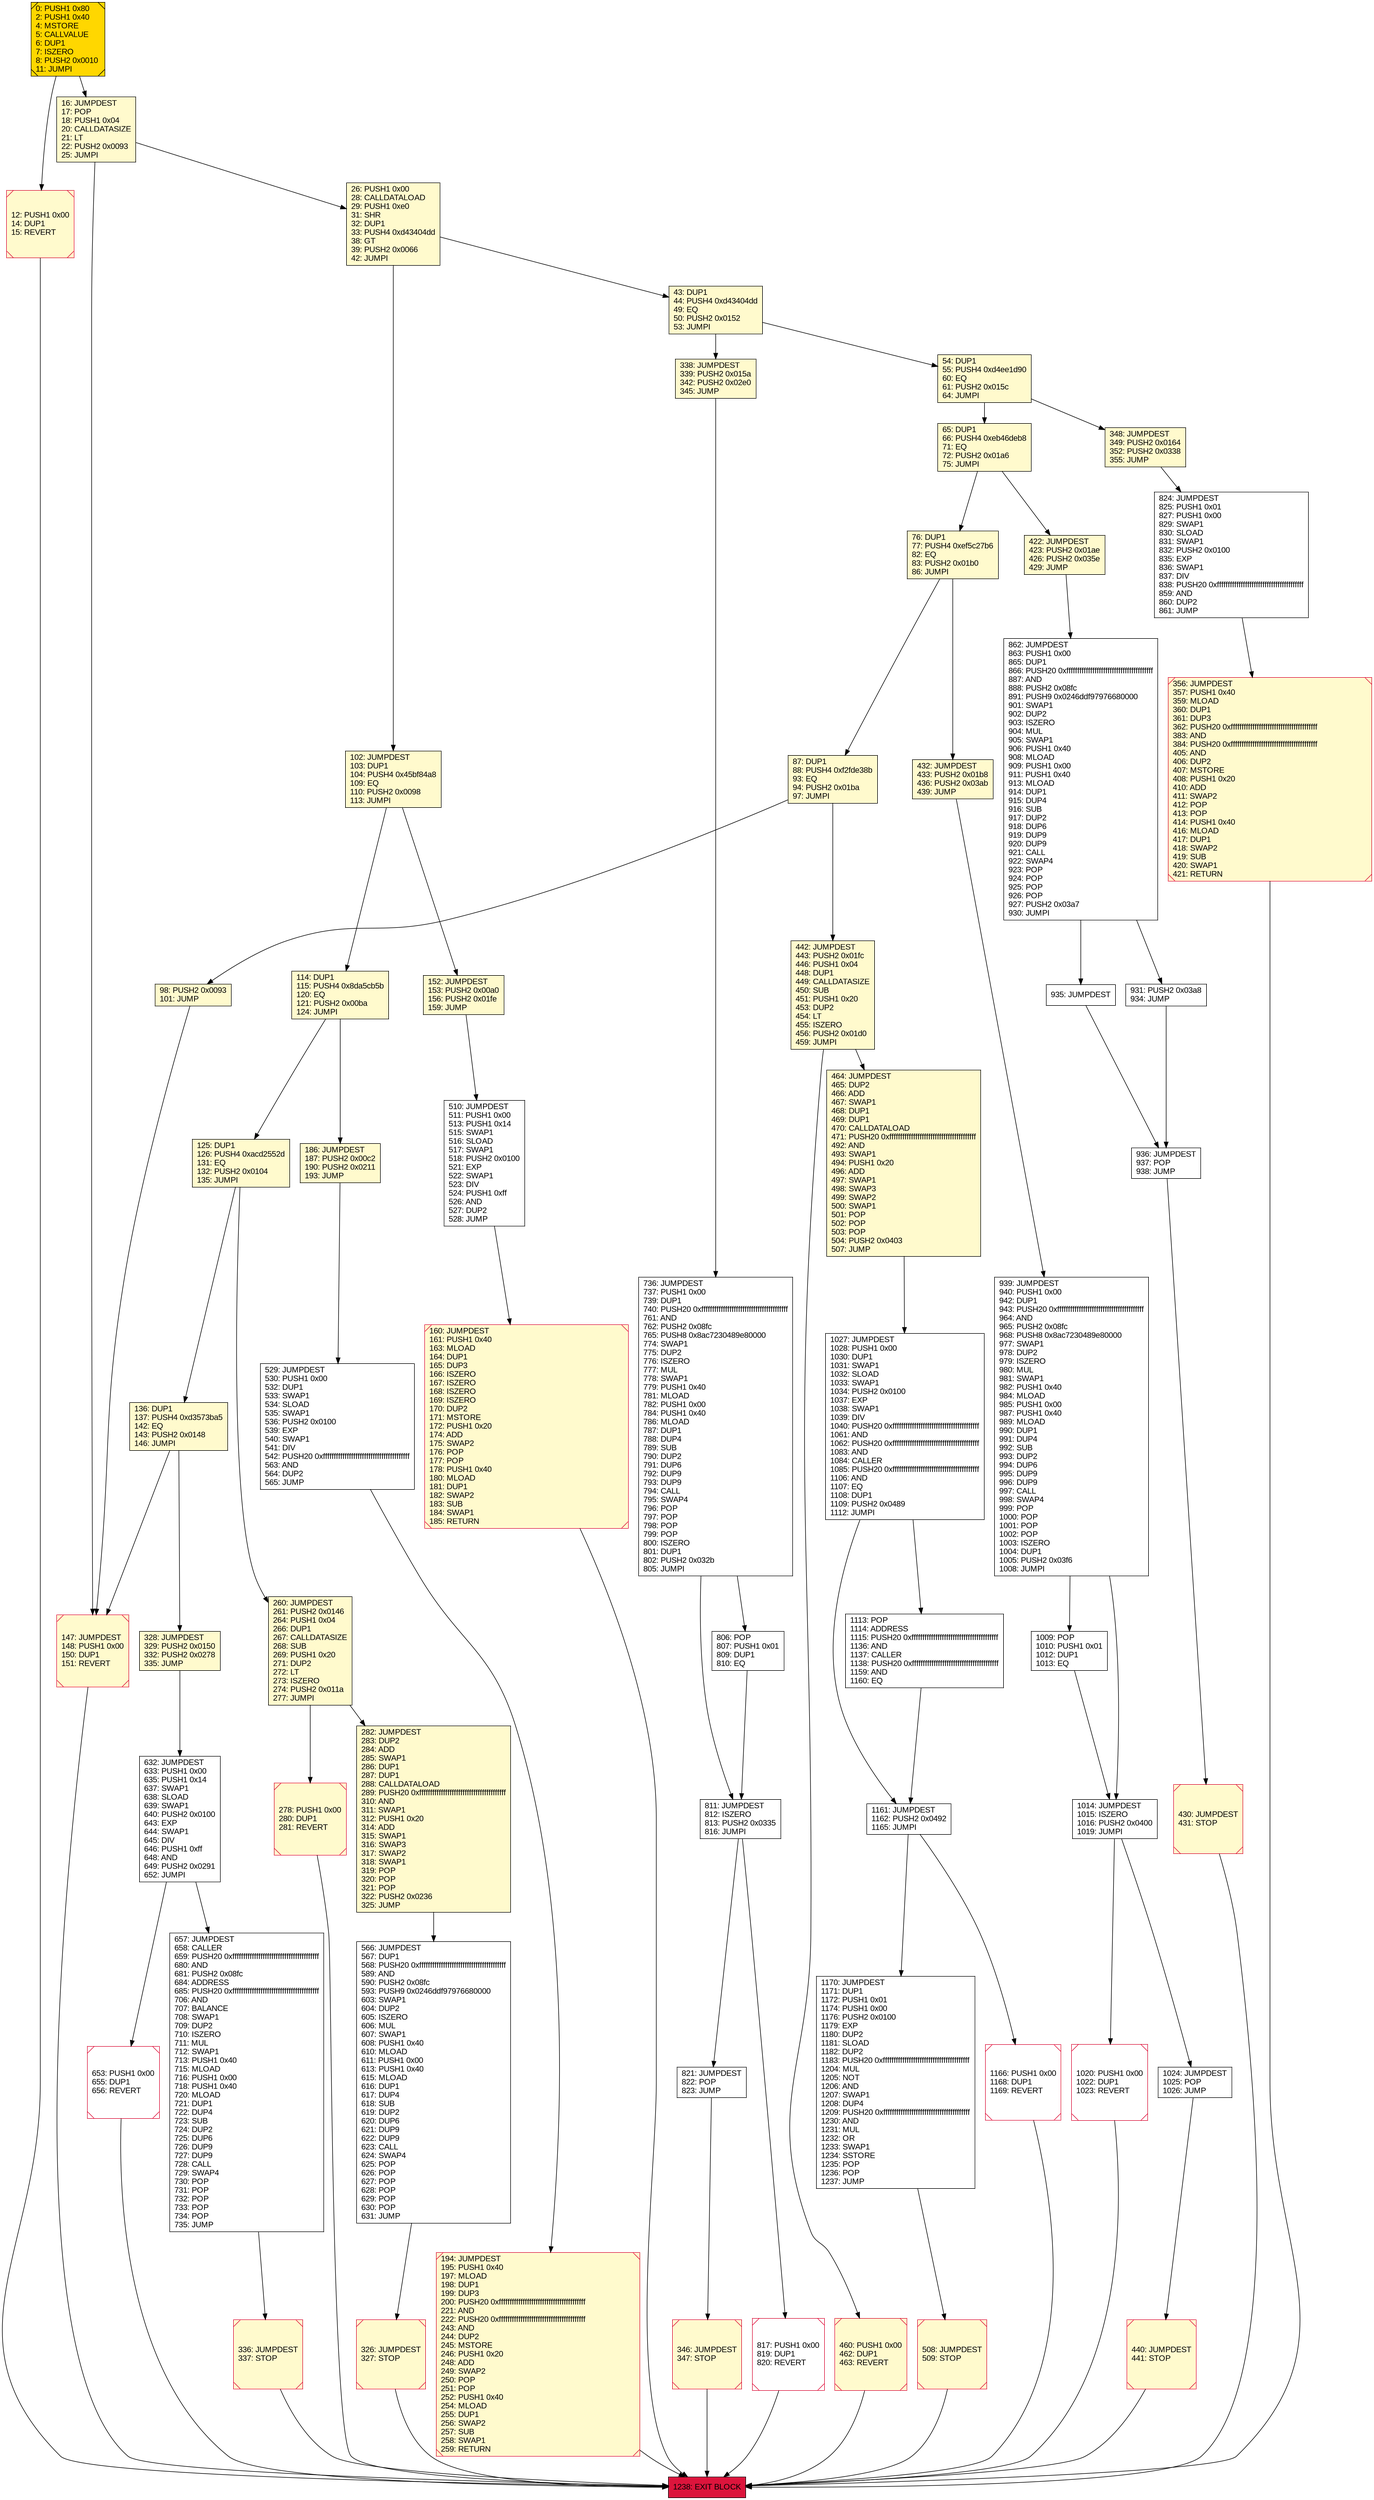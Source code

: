 digraph G {
bgcolor=transparent rankdir=UD;
node [shape=box style=filled color=black fillcolor=white fontname=arial fontcolor=black];
931 [label="931: PUSH2 0x03a8\l934: JUMP\l" ];
432 [label="432: JUMPDEST\l433: PUSH2 0x01b8\l436: PUSH2 0x03ab\l439: JUMP\l" fillcolor=lemonchiffon ];
152 [label="152: JUMPDEST\l153: PUSH2 0x00a0\l156: PUSH2 0x01fe\l159: JUMP\l" fillcolor=lemonchiffon ];
657 [label="657: JUMPDEST\l658: CALLER\l659: PUSH20 0xffffffffffffffffffffffffffffffffffffffff\l680: AND\l681: PUSH2 0x08fc\l684: ADDRESS\l685: PUSH20 0xffffffffffffffffffffffffffffffffffffffff\l706: AND\l707: BALANCE\l708: SWAP1\l709: DUP2\l710: ISZERO\l711: MUL\l712: SWAP1\l713: PUSH1 0x40\l715: MLOAD\l716: PUSH1 0x00\l718: PUSH1 0x40\l720: MLOAD\l721: DUP1\l722: DUP4\l723: SUB\l724: DUP2\l725: DUP6\l726: DUP9\l727: DUP9\l728: CALL\l729: SWAP4\l730: POP\l731: POP\l732: POP\l733: POP\l734: POP\l735: JUMP\l" ];
936 [label="936: JUMPDEST\l937: POP\l938: JUMP\l" ];
817 [label="817: PUSH1 0x00\l819: DUP1\l820: REVERT\l" shape=Msquare color=crimson ];
194 [label="194: JUMPDEST\l195: PUSH1 0x40\l197: MLOAD\l198: DUP1\l199: DUP3\l200: PUSH20 0xffffffffffffffffffffffffffffffffffffffff\l221: AND\l222: PUSH20 0xffffffffffffffffffffffffffffffffffffffff\l243: AND\l244: DUP2\l245: MSTORE\l246: PUSH1 0x20\l248: ADD\l249: SWAP2\l250: POP\l251: POP\l252: PUSH1 0x40\l254: MLOAD\l255: DUP1\l256: SWAP2\l257: SUB\l258: SWAP1\l259: RETURN\l" fillcolor=lemonchiffon shape=Msquare color=crimson ];
76 [label="76: DUP1\l77: PUSH4 0xef5c27b6\l82: EQ\l83: PUSH2 0x01b0\l86: JUMPI\l" fillcolor=lemonchiffon ];
821 [label="821: JUMPDEST\l822: POP\l823: JUMP\l" ];
147 [label="147: JUMPDEST\l148: PUSH1 0x00\l150: DUP1\l151: REVERT\l" fillcolor=lemonchiffon shape=Msquare color=crimson ];
1170 [label="1170: JUMPDEST\l1171: DUP1\l1172: PUSH1 0x01\l1174: PUSH1 0x00\l1176: PUSH2 0x0100\l1179: EXP\l1180: DUP2\l1181: SLOAD\l1182: DUP2\l1183: PUSH20 0xffffffffffffffffffffffffffffffffffffffff\l1204: MUL\l1205: NOT\l1206: AND\l1207: SWAP1\l1208: DUP4\l1209: PUSH20 0xffffffffffffffffffffffffffffffffffffffff\l1230: AND\l1231: MUL\l1232: OR\l1233: SWAP1\l1234: SSTORE\l1235: POP\l1236: POP\l1237: JUMP\l" ];
0 [label="0: PUSH1 0x80\l2: PUSH1 0x40\l4: MSTORE\l5: CALLVALUE\l6: DUP1\l7: ISZERO\l8: PUSH2 0x0010\l11: JUMPI\l" fillcolor=lemonchiffon shape=Msquare fillcolor=gold ];
1161 [label="1161: JUMPDEST\l1162: PUSH2 0x0492\l1165: JUMPI\l" ];
510 [label="510: JUMPDEST\l511: PUSH1 0x00\l513: PUSH1 0x14\l515: SWAP1\l516: SLOAD\l517: SWAP1\l518: PUSH2 0x0100\l521: EXP\l522: SWAP1\l523: DIV\l524: PUSH1 0xff\l526: AND\l527: DUP2\l528: JUMP\l" ];
160 [label="160: JUMPDEST\l161: PUSH1 0x40\l163: MLOAD\l164: DUP1\l165: DUP3\l166: ISZERO\l167: ISZERO\l168: ISZERO\l169: ISZERO\l170: DUP2\l171: MSTORE\l172: PUSH1 0x20\l174: ADD\l175: SWAP2\l176: POP\l177: POP\l178: PUSH1 0x40\l180: MLOAD\l181: DUP1\l182: SWAP2\l183: SUB\l184: SWAP1\l185: RETURN\l" fillcolor=lemonchiffon shape=Msquare color=crimson ];
939 [label="939: JUMPDEST\l940: PUSH1 0x00\l942: DUP1\l943: PUSH20 0xffffffffffffffffffffffffffffffffffffffff\l964: AND\l965: PUSH2 0x08fc\l968: PUSH8 0x8ac7230489e80000\l977: SWAP1\l978: DUP2\l979: ISZERO\l980: MUL\l981: SWAP1\l982: PUSH1 0x40\l984: MLOAD\l985: PUSH1 0x00\l987: PUSH1 0x40\l989: MLOAD\l990: DUP1\l991: DUP4\l992: SUB\l993: DUP2\l994: DUP6\l995: DUP9\l996: DUP9\l997: CALL\l998: SWAP4\l999: POP\l1000: POP\l1001: POP\l1002: POP\l1003: ISZERO\l1004: DUP1\l1005: PUSH2 0x03f6\l1008: JUMPI\l" ];
824 [label="824: JUMPDEST\l825: PUSH1 0x01\l827: PUSH1 0x00\l829: SWAP1\l830: SLOAD\l831: SWAP1\l832: PUSH2 0x0100\l835: EXP\l836: SWAP1\l837: DIV\l838: PUSH20 0xffffffffffffffffffffffffffffffffffffffff\l859: AND\l860: DUP2\l861: JUMP\l" ];
529 [label="529: JUMPDEST\l530: PUSH1 0x00\l532: DUP1\l533: SWAP1\l534: SLOAD\l535: SWAP1\l536: PUSH2 0x0100\l539: EXP\l540: SWAP1\l541: DIV\l542: PUSH20 0xffffffffffffffffffffffffffffffffffffffff\l563: AND\l564: DUP2\l565: JUMP\l" ];
1024 [label="1024: JUMPDEST\l1025: POP\l1026: JUMP\l" ];
26 [label="26: PUSH1 0x00\l28: CALLDATALOAD\l29: PUSH1 0xe0\l31: SHR\l32: DUP1\l33: PUSH4 0xd43404dd\l38: GT\l39: PUSH2 0x0066\l42: JUMPI\l" fillcolor=lemonchiffon ];
328 [label="328: JUMPDEST\l329: PUSH2 0x0150\l332: PUSH2 0x0278\l335: JUMP\l" fillcolor=lemonchiffon ];
440 [label="440: JUMPDEST\l441: STOP\l" fillcolor=lemonchiffon shape=Msquare color=crimson ];
653 [label="653: PUSH1 0x00\l655: DUP1\l656: REVERT\l" shape=Msquare color=crimson ];
12 [label="12: PUSH1 0x00\l14: DUP1\l15: REVERT\l" fillcolor=lemonchiffon shape=Msquare color=crimson ];
736 [label="736: JUMPDEST\l737: PUSH1 0x00\l739: DUP1\l740: PUSH20 0xffffffffffffffffffffffffffffffffffffffff\l761: AND\l762: PUSH2 0x08fc\l765: PUSH8 0x8ac7230489e80000\l774: SWAP1\l775: DUP2\l776: ISZERO\l777: MUL\l778: SWAP1\l779: PUSH1 0x40\l781: MLOAD\l782: PUSH1 0x00\l784: PUSH1 0x40\l786: MLOAD\l787: DUP1\l788: DUP4\l789: SUB\l790: DUP2\l791: DUP6\l792: DUP9\l793: DUP9\l794: CALL\l795: SWAP4\l796: POP\l797: POP\l798: POP\l799: POP\l800: ISZERO\l801: DUP1\l802: PUSH2 0x032b\l805: JUMPI\l" ];
1166 [label="1166: PUSH1 0x00\l1168: DUP1\l1169: REVERT\l" shape=Msquare color=crimson ];
260 [label="260: JUMPDEST\l261: PUSH2 0x0146\l264: PUSH1 0x04\l266: DUP1\l267: CALLDATASIZE\l268: SUB\l269: PUSH1 0x20\l271: DUP2\l272: LT\l273: ISZERO\l274: PUSH2 0x011a\l277: JUMPI\l" fillcolor=lemonchiffon ];
1113 [label="1113: POP\l1114: ADDRESS\l1115: PUSH20 0xffffffffffffffffffffffffffffffffffffffff\l1136: AND\l1137: CALLER\l1138: PUSH20 0xffffffffffffffffffffffffffffffffffffffff\l1159: AND\l1160: EQ\l" ];
87 [label="87: DUP1\l88: PUSH4 0xf2fde38b\l93: EQ\l94: PUSH2 0x01ba\l97: JUMPI\l" fillcolor=lemonchiffon ];
278 [label="278: PUSH1 0x00\l280: DUP1\l281: REVERT\l" fillcolor=lemonchiffon shape=Msquare color=crimson ];
356 [label="356: JUMPDEST\l357: PUSH1 0x40\l359: MLOAD\l360: DUP1\l361: DUP3\l362: PUSH20 0xffffffffffffffffffffffffffffffffffffffff\l383: AND\l384: PUSH20 0xffffffffffffffffffffffffffffffffffffffff\l405: AND\l406: DUP2\l407: MSTORE\l408: PUSH1 0x20\l410: ADD\l411: SWAP2\l412: POP\l413: POP\l414: PUSH1 0x40\l416: MLOAD\l417: DUP1\l418: SWAP2\l419: SUB\l420: SWAP1\l421: RETURN\l" fillcolor=lemonchiffon shape=Msquare color=crimson ];
430 [label="430: JUMPDEST\l431: STOP\l" fillcolor=lemonchiffon shape=Msquare color=crimson ];
806 [label="806: POP\l807: PUSH1 0x01\l809: DUP1\l810: EQ\l" ];
348 [label="348: JUMPDEST\l349: PUSH2 0x0164\l352: PUSH2 0x0338\l355: JUMP\l" fillcolor=lemonchiffon ];
136 [label="136: DUP1\l137: PUSH4 0xd3573ba5\l142: EQ\l143: PUSH2 0x0148\l146: JUMPI\l" fillcolor=lemonchiffon ];
54 [label="54: DUP1\l55: PUSH4 0xd4ee1d90\l60: EQ\l61: PUSH2 0x015c\l64: JUMPI\l" fillcolor=lemonchiffon ];
566 [label="566: JUMPDEST\l567: DUP1\l568: PUSH20 0xffffffffffffffffffffffffffffffffffffffff\l589: AND\l590: PUSH2 0x08fc\l593: PUSH9 0x0246ddf97976680000\l603: SWAP1\l604: DUP2\l605: ISZERO\l606: MUL\l607: SWAP1\l608: PUSH1 0x40\l610: MLOAD\l611: PUSH1 0x00\l613: PUSH1 0x40\l615: MLOAD\l616: DUP1\l617: DUP4\l618: SUB\l619: DUP2\l620: DUP6\l621: DUP9\l622: DUP9\l623: CALL\l624: SWAP4\l625: POP\l626: POP\l627: POP\l628: POP\l629: POP\l630: POP\l631: JUMP\l" ];
336 [label="336: JUMPDEST\l337: STOP\l" fillcolor=lemonchiffon shape=Msquare color=crimson ];
114 [label="114: DUP1\l115: PUSH4 0x8da5cb5b\l120: EQ\l121: PUSH2 0x00ba\l124: JUMPI\l" fillcolor=lemonchiffon ];
65 [label="65: DUP1\l66: PUSH4 0xeb46deb8\l71: EQ\l72: PUSH2 0x01a6\l75: JUMPI\l" fillcolor=lemonchiffon ];
346 [label="346: JUMPDEST\l347: STOP\l" fillcolor=lemonchiffon shape=Msquare color=crimson ];
326 [label="326: JUMPDEST\l327: STOP\l" fillcolor=lemonchiffon shape=Msquare color=crimson ];
1238 [label="1238: EXIT BLOCK\l" fillcolor=crimson ];
125 [label="125: DUP1\l126: PUSH4 0xacd2552d\l131: EQ\l132: PUSH2 0x0104\l135: JUMPI\l" fillcolor=lemonchiffon ];
186 [label="186: JUMPDEST\l187: PUSH2 0x00c2\l190: PUSH2 0x0211\l193: JUMP\l" fillcolor=lemonchiffon ];
1020 [label="1020: PUSH1 0x00\l1022: DUP1\l1023: REVERT\l" shape=Msquare color=crimson ];
1014 [label="1014: JUMPDEST\l1015: ISZERO\l1016: PUSH2 0x0400\l1019: JUMPI\l" ];
338 [label="338: JUMPDEST\l339: PUSH2 0x015a\l342: PUSH2 0x02e0\l345: JUMP\l" fillcolor=lemonchiffon ];
422 [label="422: JUMPDEST\l423: PUSH2 0x01ae\l426: PUSH2 0x035e\l429: JUMP\l" fillcolor=lemonchiffon ];
442 [label="442: JUMPDEST\l443: PUSH2 0x01fc\l446: PUSH1 0x04\l448: DUP1\l449: CALLDATASIZE\l450: SUB\l451: PUSH1 0x20\l453: DUP2\l454: LT\l455: ISZERO\l456: PUSH2 0x01d0\l459: JUMPI\l" fillcolor=lemonchiffon ];
632 [label="632: JUMPDEST\l633: PUSH1 0x00\l635: PUSH1 0x14\l637: SWAP1\l638: SLOAD\l639: SWAP1\l640: PUSH2 0x0100\l643: EXP\l644: SWAP1\l645: DIV\l646: PUSH1 0xff\l648: AND\l649: PUSH2 0x0291\l652: JUMPI\l" ];
508 [label="508: JUMPDEST\l509: STOP\l" fillcolor=lemonchiffon shape=Msquare color=crimson ];
1009 [label="1009: POP\l1010: PUSH1 0x01\l1012: DUP1\l1013: EQ\l" ];
43 [label="43: DUP1\l44: PUSH4 0xd43404dd\l49: EQ\l50: PUSH2 0x0152\l53: JUMPI\l" fillcolor=lemonchiffon ];
935 [label="935: JUMPDEST\l" ];
98 [label="98: PUSH2 0x0093\l101: JUMP\l" fillcolor=lemonchiffon ];
460 [label="460: PUSH1 0x00\l462: DUP1\l463: REVERT\l" fillcolor=lemonchiffon shape=Msquare color=crimson ];
16 [label="16: JUMPDEST\l17: POP\l18: PUSH1 0x04\l20: CALLDATASIZE\l21: LT\l22: PUSH2 0x0093\l25: JUMPI\l" fillcolor=lemonchiffon ];
862 [label="862: JUMPDEST\l863: PUSH1 0x00\l865: DUP1\l866: PUSH20 0xffffffffffffffffffffffffffffffffffffffff\l887: AND\l888: PUSH2 0x08fc\l891: PUSH9 0x0246ddf97976680000\l901: SWAP1\l902: DUP2\l903: ISZERO\l904: MUL\l905: SWAP1\l906: PUSH1 0x40\l908: MLOAD\l909: PUSH1 0x00\l911: PUSH1 0x40\l913: MLOAD\l914: DUP1\l915: DUP4\l916: SUB\l917: DUP2\l918: DUP6\l919: DUP9\l920: DUP9\l921: CALL\l922: SWAP4\l923: POP\l924: POP\l925: POP\l926: POP\l927: PUSH2 0x03a7\l930: JUMPI\l" ];
464 [label="464: JUMPDEST\l465: DUP2\l466: ADD\l467: SWAP1\l468: DUP1\l469: DUP1\l470: CALLDATALOAD\l471: PUSH20 0xffffffffffffffffffffffffffffffffffffffff\l492: AND\l493: SWAP1\l494: PUSH1 0x20\l496: ADD\l497: SWAP1\l498: SWAP3\l499: SWAP2\l500: SWAP1\l501: POP\l502: POP\l503: POP\l504: PUSH2 0x0403\l507: JUMP\l" fillcolor=lemonchiffon ];
811 [label="811: JUMPDEST\l812: ISZERO\l813: PUSH2 0x0335\l816: JUMPI\l" ];
102 [label="102: JUMPDEST\l103: DUP1\l104: PUSH4 0x45bf84a8\l109: EQ\l110: PUSH2 0x0098\l113: JUMPI\l" fillcolor=lemonchiffon ];
1027 [label="1027: JUMPDEST\l1028: PUSH1 0x00\l1030: DUP1\l1031: SWAP1\l1032: SLOAD\l1033: SWAP1\l1034: PUSH2 0x0100\l1037: EXP\l1038: SWAP1\l1039: DIV\l1040: PUSH20 0xffffffffffffffffffffffffffffffffffffffff\l1061: AND\l1062: PUSH20 0xffffffffffffffffffffffffffffffffffffffff\l1083: AND\l1084: CALLER\l1085: PUSH20 0xffffffffffffffffffffffffffffffffffffffff\l1106: AND\l1107: EQ\l1108: DUP1\l1109: PUSH2 0x0489\l1112: JUMPI\l" ];
282 [label="282: JUMPDEST\l283: DUP2\l284: ADD\l285: SWAP1\l286: DUP1\l287: DUP1\l288: CALLDATALOAD\l289: PUSH20 0xffffffffffffffffffffffffffffffffffffffff\l310: AND\l311: SWAP1\l312: PUSH1 0x20\l314: ADD\l315: SWAP1\l316: SWAP3\l317: SWAP2\l318: SWAP1\l319: POP\l320: POP\l321: POP\l322: PUSH2 0x0236\l325: JUMP\l" fillcolor=lemonchiffon ];
1014 -> 1020;
326 -> 1238;
862 -> 935;
510 -> 160;
260 -> 278;
43 -> 338;
1020 -> 1238;
1024 -> 440;
422 -> 862;
54 -> 65;
1161 -> 1170;
442 -> 460;
464 -> 1027;
931 -> 936;
566 -> 326;
114 -> 186;
152 -> 510;
336 -> 1238;
76 -> 432;
114 -> 125;
736 -> 806;
824 -> 356;
442 -> 464;
346 -> 1238;
125 -> 136;
348 -> 824;
432 -> 939;
76 -> 87;
43 -> 54;
1113 -> 1161;
65 -> 422;
0 -> 12;
936 -> 430;
529 -> 194;
1161 -> 1166;
1009 -> 1014;
460 -> 1238;
102 -> 114;
508 -> 1238;
282 -> 566;
147 -> 1238;
26 -> 43;
939 -> 1014;
16 -> 26;
817 -> 1238;
194 -> 1238;
1027 -> 1113;
160 -> 1238;
632 -> 653;
657 -> 336;
806 -> 811;
328 -> 632;
260 -> 282;
338 -> 736;
87 -> 442;
136 -> 147;
736 -> 811;
87 -> 98;
821 -> 346;
65 -> 76;
26 -> 102;
278 -> 1238;
356 -> 1238;
1027 -> 1161;
811 -> 817;
935 -> 936;
811 -> 821;
632 -> 657;
125 -> 260;
136 -> 328;
430 -> 1238;
862 -> 931;
939 -> 1009;
0 -> 16;
16 -> 147;
1014 -> 1024;
1166 -> 1238;
98 -> 147;
440 -> 1238;
653 -> 1238;
12 -> 1238;
186 -> 529;
54 -> 348;
102 -> 152;
1170 -> 508;
}